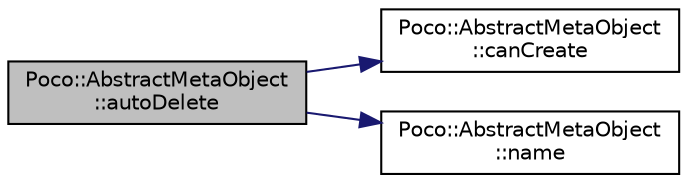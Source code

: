 digraph "Poco::AbstractMetaObject::autoDelete"
{
 // LATEX_PDF_SIZE
  edge [fontname="Helvetica",fontsize="10",labelfontname="Helvetica",labelfontsize="10"];
  node [fontname="Helvetica",fontsize="10",shape=record];
  rankdir="LR";
  Node1 [label="Poco::AbstractMetaObject\l::autoDelete",height=0.2,width=0.4,color="black", fillcolor="grey75", style="filled", fontcolor="black",tooltip=" "];
  Node1 -> Node2 [color="midnightblue",fontsize="10",style="solid"];
  Node2 [label="Poco::AbstractMetaObject\l::canCreate",height=0.2,width=0.4,color="black", fillcolor="white", style="filled",URL="$classPoco_1_1AbstractMetaObject.html#acf1efcd0dc424e77b59d2f157210c72f",tooltip=" "];
  Node1 -> Node3 [color="midnightblue",fontsize="10",style="solid"];
  Node3 [label="Poco::AbstractMetaObject\l::name",height=0.2,width=0.4,color="black", fillcolor="white", style="filled",URL="$classPoco_1_1AbstractMetaObject.html#a62e20079e8dccd0fcd855a089287403a",tooltip=" "];
}
